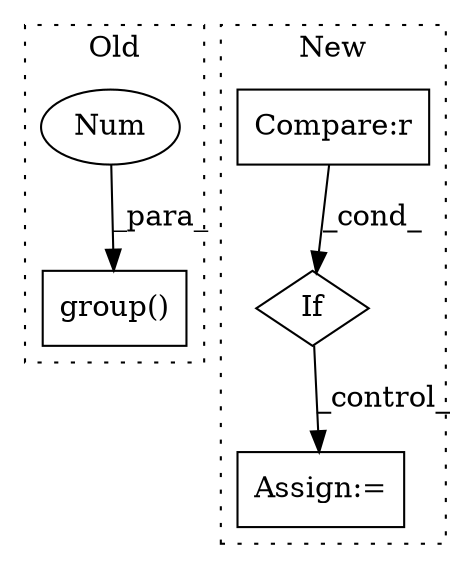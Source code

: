 digraph G {
subgraph cluster0 {
1 [label="group()" a="75" s="3363,3407" l="43,1" shape="box"];
3 [label="Num" a="76" s="3406" l="1" shape="ellipse"];
label = "Old";
style="dotted";
}
subgraph cluster1 {
2 [label="If" a="96" s="3457" l="3" shape="diamond"];
4 [label="Assign:=" a="68" s="3592" l="3" shape="box"];
5 [label="Compare:r" a="40" s="3460" l="23" shape="box"];
label = "New";
style="dotted";
}
2 -> 4 [label="_control_"];
3 -> 1 [label="_para_"];
5 -> 2 [label="_cond_"];
}